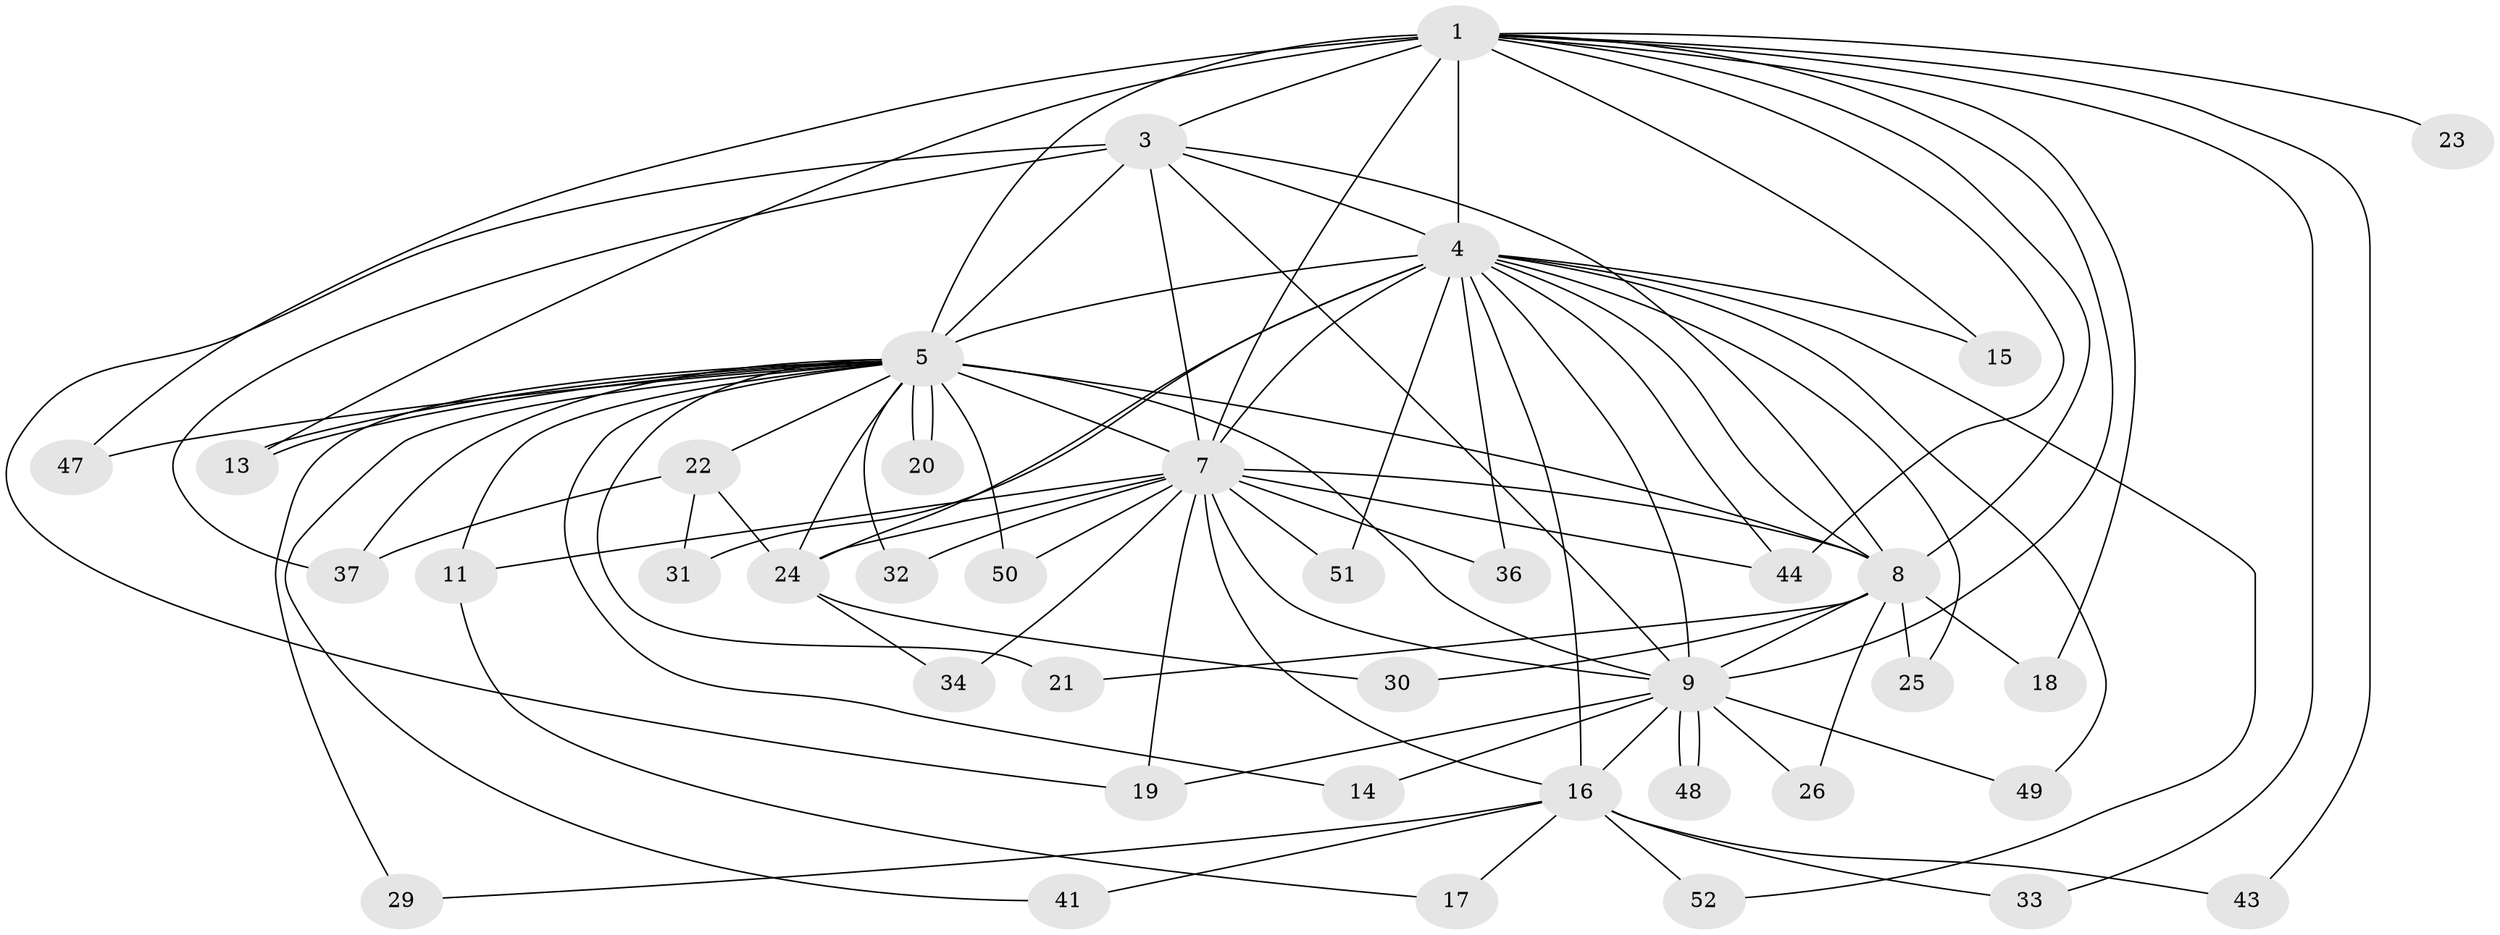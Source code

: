 // original degree distribution, {15: 0.038461538461538464, 12: 0.038461538461538464, 19: 0.019230769230769232, 21: 0.019230769230769232, 13: 0.038461538461538464, 17: 0.019230769230769232, 16: 0.019230769230769232, 3: 0.15384615384615385, 2: 0.5961538461538461, 8: 0.019230769230769232, 5: 0.019230769230769232, 6: 0.019230769230769232}
// Generated by graph-tools (version 1.1) at 2025/11/02/27/25 16:11:05]
// undirected, 39 vertices, 90 edges
graph export_dot {
graph [start="1"]
  node [color=gray90,style=filled];
  1 [super="+2"];
  3 [super="+46"];
  4 [super="+38"];
  5 [super="+6"];
  7 [super="+10"];
  8 [super="+12"];
  9 [super="+28"];
  11;
  13 [super="+35"];
  14;
  15;
  16 [super="+27"];
  17;
  18;
  19;
  20;
  21;
  22;
  23;
  24 [super="+40"];
  25;
  26;
  29;
  30;
  31;
  32;
  33;
  34 [super="+39"];
  36;
  37 [super="+42"];
  41;
  43;
  44 [super="+45"];
  47;
  48;
  49;
  50;
  51;
  52;
  1 -- 3 [weight=2];
  1 -- 4 [weight=2];
  1 -- 5 [weight=4];
  1 -- 7 [weight=4];
  1 -- 8 [weight=2];
  1 -- 9 [weight=2];
  1 -- 15;
  1 -- 23 [weight=2];
  1 -- 43;
  1 -- 44;
  1 -- 47;
  1 -- 33;
  1 -- 18;
  1 -- 13;
  3 -- 4 [weight=2];
  3 -- 5 [weight=2];
  3 -- 7 [weight=2];
  3 -- 8;
  3 -- 9;
  3 -- 19;
  3 -- 37;
  4 -- 5 [weight=2];
  4 -- 7 [weight=2];
  4 -- 8;
  4 -- 9;
  4 -- 15;
  4 -- 16;
  4 -- 25;
  4 -- 31;
  4 -- 36;
  4 -- 51;
  4 -- 52;
  4 -- 24;
  4 -- 49;
  4 -- 44;
  5 -- 7 [weight=4];
  5 -- 8 [weight=2];
  5 -- 9 [weight=2];
  5 -- 11;
  5 -- 13;
  5 -- 13;
  5 -- 14;
  5 -- 20;
  5 -- 20;
  5 -- 21;
  5 -- 22 [weight=2];
  5 -- 29;
  5 -- 37;
  5 -- 50;
  5 -- 32;
  5 -- 41;
  5 -- 47;
  5 -- 24;
  7 -- 8 [weight=2];
  7 -- 9 [weight=2];
  7 -- 19;
  7 -- 34 [weight=2];
  7 -- 44;
  7 -- 16;
  7 -- 32;
  7 -- 36;
  7 -- 11;
  7 -- 50;
  7 -- 51;
  7 -- 24;
  8 -- 9 [weight=2];
  8 -- 18;
  8 -- 21;
  8 -- 25;
  8 -- 26;
  8 -- 30;
  9 -- 14;
  9 -- 16;
  9 -- 26;
  9 -- 48;
  9 -- 48;
  9 -- 49;
  9 -- 19;
  11 -- 17;
  16 -- 17;
  16 -- 29;
  16 -- 41;
  16 -- 43;
  16 -- 52;
  16 -- 33;
  22 -- 24;
  22 -- 31;
  22 -- 37;
  24 -- 30;
  24 -- 34;
}
